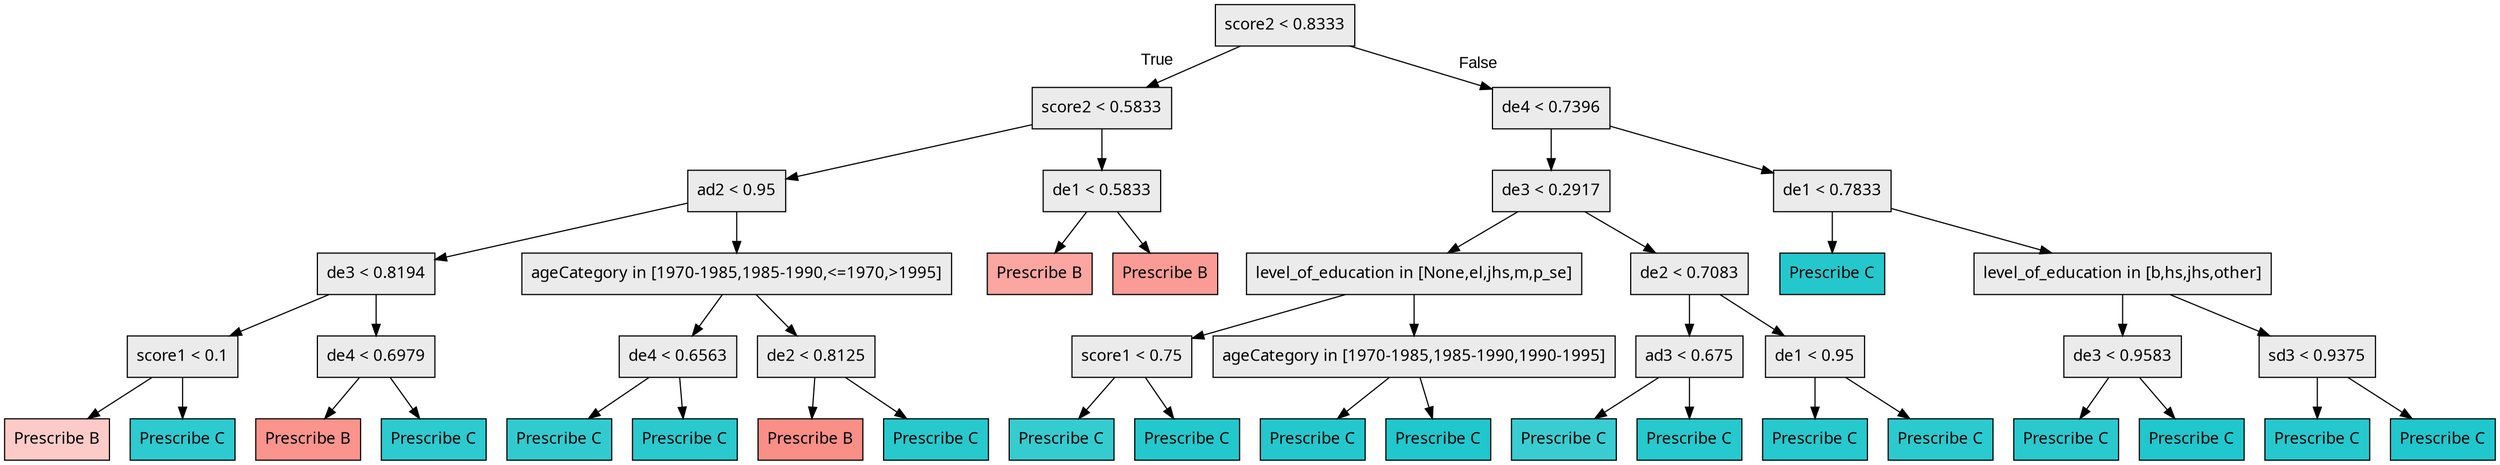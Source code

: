 digraph "G" {
1 [fillcolor="#EBEBEB", fontname="bold arial", label="score2 &lt; 0.8333", shape=box, style="filled"];
2 [fillcolor="#EBEBEB", fontname="bold arial", label="score2 &lt; 0.5833", shape=box, style="filled"];
3 [fillcolor="#EBEBEB", fontname="bold arial", label="ad2 &lt; 0.95", shape=box, style="filled"];
4 [fillcolor="#EBEBEB", fontname="bold arial", label="de3 &lt; 0.8194", shape=box, style="filled"];
5 [fillcolor="#EBEBEB", fontname="bold arial", label="score1 &lt; 0.1", shape=box, style="filled"];
6 [color=black, fillcolor="#F8766D60", fontname="bold arial", label="Prescribe B", shape=box, style="filled"];
7 [color=black, fillcolor="#00BFC4d2", fontname="bold arial", label="Prescribe C", shape=box, style="filled"];
8 [fillcolor="#EBEBEB", fontname="bold arial", label="de4 &lt; 0.6979", shape=box, style="filled"];
9 [color=black, fillcolor="#F8766Dc7", fontname="bold arial", label="Prescribe B", shape=box, style="filled"];
10 [color=black, fillcolor="#00BFC4d2", fontname="bold arial", label="Prescribe C", shape=box, style="filled"];
11 [fillcolor="#EBEBEB", fontname="bold arial", label="ageCategory in [1970-1985,1985-1990,&lt;=1970,&gt;1995]", shape=box, style="filled"];
12 [fillcolor="#EBEBEB", fontname="bold arial", label="de4 &lt; 0.6563", shape=box, style="filled"];
13 [color=black, fillcolor="#00BFC4ce", fontname="bold arial", label="Prescribe C", shape=box, style="filled"];
14 [color=black, fillcolor="#00BFC4d6", fontname="bold arial", label="Prescribe C", shape=box, style="filled"];
15 [fillcolor="#EBEBEB", fontname="bold arial", label="de2 &lt; 0.8125", shape=box, style="filled"];
16 [color=black, fillcolor="#F8766Dd1", fontname="bold arial", label="Prescribe B", shape=box, style="filled"];
17 [color=black, fillcolor="#00BFC4d8", fontname="bold arial", label="Prescribe C", shape=box, style="filled"];
18 [fillcolor="#EBEBEB", fontname="bold arial", label="de1 &lt; 0.5833", shape=box, style="filled"];
19 [color=black, fillcolor="#F8766Da5", fontname="bold arial", label="Prescribe B", shape=box, style="filled"];
20 [color=black, fillcolor="#F8766Db8", fontname="bold arial", label="Prescribe B", shape=box, style="filled"];
21 [fillcolor="#EBEBEB", fontname="bold arial", label="de4 &lt; 0.7396", shape=box, style="filled"];
22 [fillcolor="#EBEBEB", fontname="bold arial", label="de3 &lt; 0.2917", shape=box, style="filled"];
23 [fillcolor="#EBEBEB", fontname="bold arial", label="level_of_education in [None,el,jhs,m,p_se]", shape=box, style="filled"];
24 [fillcolor="#EBEBEB", fontname="bold arial", label="score1 &lt; 0.75", shape=box, style="filled"];
25 [color=black, fillcolor="#00BFC4ca", fontname="bold arial", label="Prescribe C", shape=box, style="filled"];
26 [color=black, fillcolor="#00BFC4dc", fontname="bold arial", label="Prescribe C", shape=box, style="filled"];
27 [fillcolor="#EBEBEB", fontname="bold arial", label="ageCategory in [1970-1985,1985-1990,1990-1995]", shape=box, style="filled"];
28 [color=black, fillcolor="#00BFC4db", fontname="bold arial", label="Prescribe C", shape=box, style="filled"];
29 [color=black, fillcolor="#00BFC4df", fontname="bold arial", label="Prescribe C", shape=box, style="filled"];
30 [fillcolor="#EBEBEB", fontname="bold arial", label="de2 &lt; 0.7083", shape=box, style="filled"];
31 [fillcolor="#EBEBEB", fontname="bold arial", label="ad3 &lt; 0.675", shape=box, style="filled"];
32 [color=black, fillcolor="#00BFC4c6", fontname="bold arial", label="Prescribe C", shape=box, style="filled"];
33 [color=black, fillcolor="#00BFC4d9", fontname="bold arial", label="Prescribe C", shape=box, style="filled"];
34 [fillcolor="#EBEBEB", fontname="bold arial", label="de1 &lt; 0.95", shape=box, style="filled"];
35 [color=black, fillcolor="#00BFC4d9", fontname="bold arial", label="Prescribe C", shape=box, style="filled"];
36 [color=black, fillcolor="#00BFC4d4", fontname="bold arial", label="Prescribe C", shape=box, style="filled"];
37 [fillcolor="#EBEBEB", fontname="bold arial", label="de1 &lt; 0.7833", shape=box, style="filled"];
38 [color=black, fillcolor="#00BFC4db", fontname="bold arial", label="Prescribe C", shape=box, style="filled"];
39 [fillcolor="#EBEBEB", fontname="bold arial", label="level_of_education in [b,hs,jhs,other]", shape=box, style="filled"];
40 [fillcolor="#EBEBEB", fontname="bold arial", label="de3 &lt; 0.9583", shape=box, style="filled"];
41 [color=black, fillcolor="#00BFC4d6", fontname="bold arial", label="Prescribe C", shape=box, style="filled"];
42 [color=black, fillcolor="#00BFC4df", fontname="bold arial", label="Prescribe C", shape=box, style="filled"];
43 [fillcolor="#EBEBEB", fontname="bold arial", label="sd3 &lt; 0.9375", shape=box, style="filled"];
44 [color=black, fillcolor="#00BFC4da", fontname="bold arial", label="Prescribe C", shape=box, style="filled"];
45 [color=black, fillcolor="#00BFC4df", fontname="bold arial", label="Prescribe C", shape=box, style="filled"];
1 -> 2  [fontname="arial", headlabel="True", key=0, labelangle=45, labeldistance="2.5"];
1 -> 21  [fontname="arial", headlabel="False", key=0, labelangle="-45", labeldistance="2.5"];
2 -> 3  [key=0];
2 -> 18  [key=0];
3 -> 4  [key=0];
3 -> 11  [key=0];
4 -> 5  [key=0];
4 -> 8  [key=0];
5 -> 6  [key=0];
5 -> 7  [key=0];
8 -> 9  [key=0];
8 -> 10  [key=0];
11 -> 12  [key=0];
11 -> 15  [key=0];
12 -> 13  [key=0];
12 -> 14  [key=0];
15 -> 16  [key=0];
15 -> 17  [key=0];
18 -> 19  [key=0];
18 -> 20  [key=0];
21 -> 22  [key=0];
21 -> 37  [key=0];
22 -> 23  [key=0];
22 -> 30  [key=0];
23 -> 24  [key=0];
23 -> 27  [key=0];
24 -> 25  [key=0];
24 -> 26  [key=0];
27 -> 28  [key=0];
27 -> 29  [key=0];
30 -> 31  [key=0];
30 -> 34  [key=0];
31 -> 32  [key=0];
31 -> 33  [key=0];
34 -> 35  [key=0];
34 -> 36  [key=0];
37 -> 38  [key=0];
37 -> 39  [key=0];
39 -> 40  [key=0];
39 -> 43  [key=0];
40 -> 41  [key=0];
40 -> 42  [key=0];
43 -> 44  [key=0];
43 -> 45  [key=0];
}
